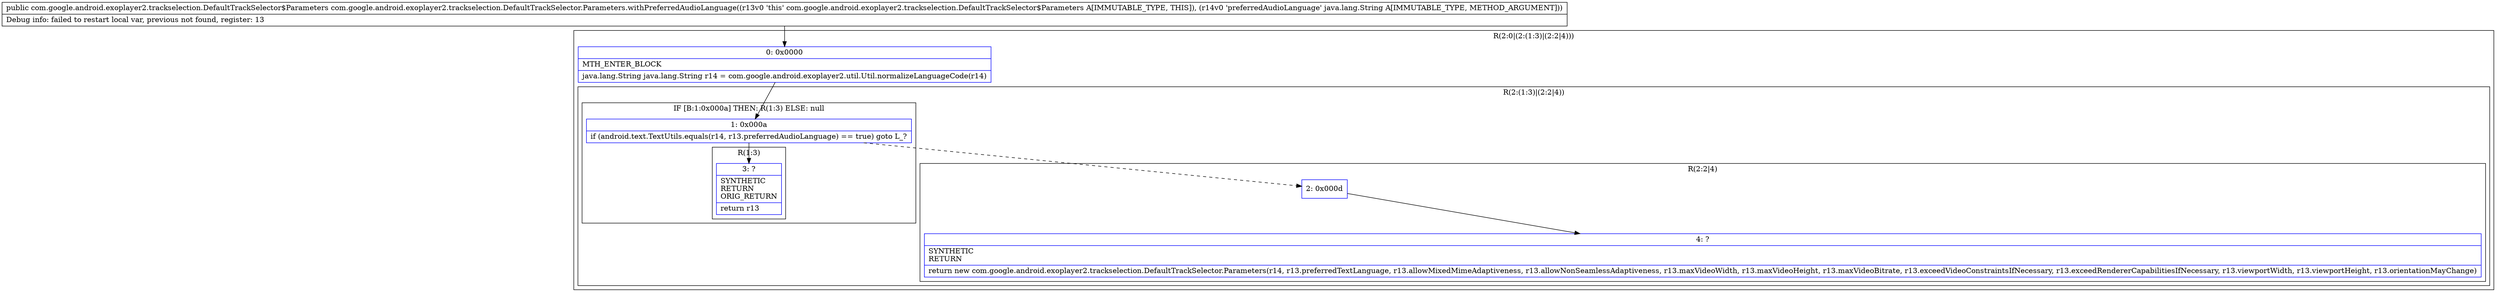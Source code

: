 digraph "CFG forcom.google.android.exoplayer2.trackselection.DefaultTrackSelector.Parameters.withPreferredAudioLanguage(Ljava\/lang\/String;)Lcom\/google\/android\/exoplayer2\/trackselection\/DefaultTrackSelector$Parameters;" {
subgraph cluster_Region_1666658268 {
label = "R(2:0|(2:(1:3)|(2:2|4)))";
node [shape=record,color=blue];
Node_0 [shape=record,label="{0\:\ 0x0000|MTH_ENTER_BLOCK\l|java.lang.String java.lang.String r14 = com.google.android.exoplayer2.util.Util.normalizeLanguageCode(r14)\l}"];
subgraph cluster_Region_881965998 {
label = "R(2:(1:3)|(2:2|4))";
node [shape=record,color=blue];
subgraph cluster_IfRegion_1049490464 {
label = "IF [B:1:0x000a] THEN: R(1:3) ELSE: null";
node [shape=record,color=blue];
Node_1 [shape=record,label="{1\:\ 0x000a|if (android.text.TextUtils.equals(r14, r13.preferredAudioLanguage) == true) goto L_?\l}"];
subgraph cluster_Region_2145382974 {
label = "R(1:3)";
node [shape=record,color=blue];
Node_3 [shape=record,label="{3\:\ ?|SYNTHETIC\lRETURN\lORIG_RETURN\l|return r13\l}"];
}
}
subgraph cluster_Region_271299402 {
label = "R(2:2|4)";
node [shape=record,color=blue];
Node_2 [shape=record,label="{2\:\ 0x000d}"];
Node_4 [shape=record,label="{4\:\ ?|SYNTHETIC\lRETURN\l|return new com.google.android.exoplayer2.trackselection.DefaultTrackSelector.Parameters(r14, r13.preferredTextLanguage, r13.allowMixedMimeAdaptiveness, r13.allowNonSeamlessAdaptiveness, r13.maxVideoWidth, r13.maxVideoHeight, r13.maxVideoBitrate, r13.exceedVideoConstraintsIfNecessary, r13.exceedRendererCapabilitiesIfNecessary, r13.viewportWidth, r13.viewportHeight, r13.orientationMayChange)\l}"];
}
}
}
MethodNode[shape=record,label="{public com.google.android.exoplayer2.trackselection.DefaultTrackSelector$Parameters com.google.android.exoplayer2.trackselection.DefaultTrackSelector.Parameters.withPreferredAudioLanguage((r13v0 'this' com.google.android.exoplayer2.trackselection.DefaultTrackSelector$Parameters A[IMMUTABLE_TYPE, THIS]), (r14v0 'preferredAudioLanguage' java.lang.String A[IMMUTABLE_TYPE, METHOD_ARGUMENT]))  | Debug info: failed to restart local var, previous not found, register: 13\l}"];
MethodNode -> Node_0;
Node_0 -> Node_1;
Node_1 -> Node_2[style=dashed];
Node_1 -> Node_3;
Node_2 -> Node_4;
}


